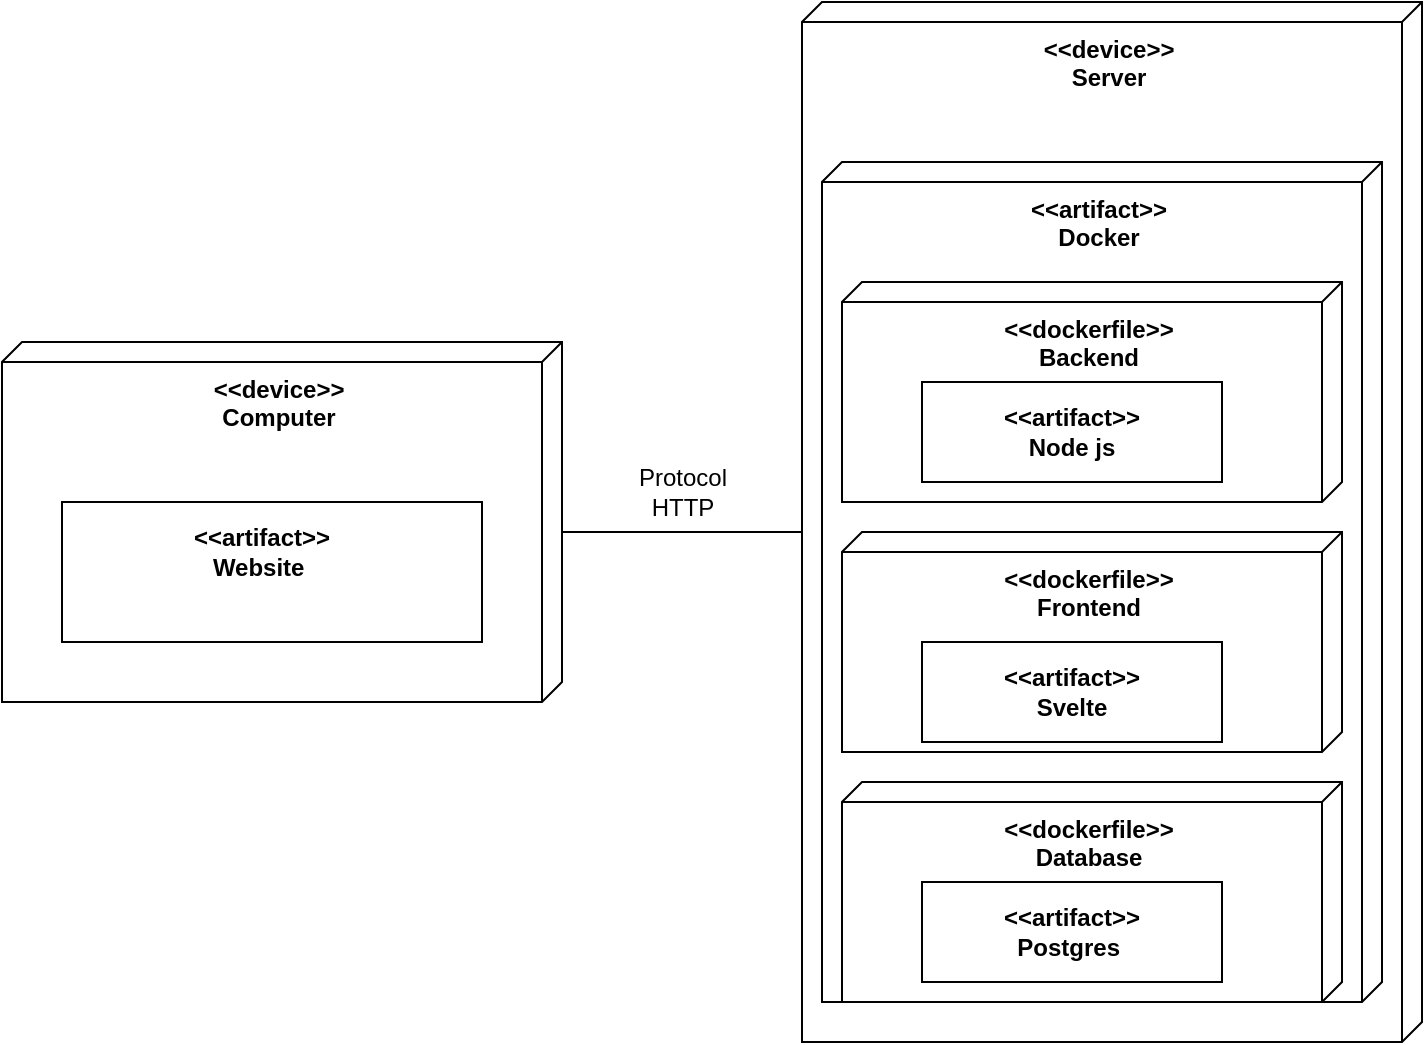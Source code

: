 <mxfile version="15.5.4" type="embed"><diagram id="LvUMi53tBqGRx74gqG9v" name="Page-1"><mxGraphModel dx="600" dy="1526" grid="1" gridSize="10" guides="1" tooltips="1" connect="1" arrows="1" fold="1" page="1" pageScale="1" pageWidth="850" pageHeight="1100" math="0" shadow="0"><root><mxCell id="0"/><mxCell id="1" parent="0"/><mxCell id="2" value="&lt;span style=&quot;font-weight: 700&quot;&gt;&amp;lt;&amp;lt;device&amp;gt;&amp;gt;&lt;/span&gt;&lt;br style=&quot;font-weight: 700&quot;&gt;&lt;b&gt;Server&lt;/b&gt;" style="verticalAlign=top;align=center;shape=cube;size=10;direction=south;fontStyle=0;html=1;boundedLbl=1;spacingLeft=5;" vertex="1" parent="1"><mxGeometry x="440" y="-140" width="310" height="520" as="geometry"/></mxCell><mxCell id="3" value="&lt;span style=&quot;font-weight: 700&quot;&gt;&amp;lt;&amp;lt;artifact&amp;gt;&amp;gt;&lt;/span&gt;&lt;br style=&quot;font-weight: 700&quot;&gt;&lt;span style=&quot;font-weight: 700&quot;&gt;Docker&lt;/span&gt;" style="verticalAlign=top;align=center;shape=cube;size=10;direction=south;html=1;boundedLbl=1;spacingLeft=5;" vertex="1" parent="2"><mxGeometry width="280" height="420" relative="1" as="geometry"><mxPoint x="10" y="80" as="offset"/></mxGeometry></mxCell><mxCell id="4" value="&lt;span style=&quot;font-weight: 700&quot;&gt;&amp;lt;&amp;lt;dockerfile&amp;gt;&amp;gt;&lt;/span&gt;&lt;br style=&quot;font-weight: 700&quot;&gt;&lt;b&gt;Frontend&lt;/b&gt;" style="verticalAlign=top;align=center;shape=cube;size=10;direction=south;html=1;boundedLbl=1;spacingLeft=5;" vertex="1" parent="2"><mxGeometry x="20" y="265" width="250" height="110" as="geometry"/></mxCell><mxCell id="5" value="&lt;span style=&quot;font-weight: 700&quot;&gt;&amp;lt;&amp;lt;dockerfile&amp;gt;&amp;gt;&lt;/span&gt;&lt;br style=&quot;font-weight: 700&quot;&gt;&lt;b&gt;Database&lt;/b&gt;" style="verticalAlign=top;align=center;shape=cube;size=10;direction=south;html=1;boundedLbl=1;spacingLeft=5;" vertex="1" parent="2"><mxGeometry x="20" y="390" width="250" height="110" as="geometry"/></mxCell><mxCell id="6" value="" style="rounded=0;whiteSpace=wrap;html=1;" vertex="1" parent="2"><mxGeometry x="60" y="320" width="150" height="50" as="geometry"/></mxCell><mxCell id="7" value="&amp;lt;&amp;lt;artifact&amp;gt;&amp;gt;&lt;br&gt;Svelte" style="text;html=1;strokeColor=none;fillColor=none;align=center;verticalAlign=middle;whiteSpace=wrap;rounded=0;fontStyle=1" vertex="1" parent="2"><mxGeometry x="105" y="330" width="60" height="30" as="geometry"/></mxCell><mxCell id="8" value="" style="rounded=0;whiteSpace=wrap;html=1;" vertex="1" parent="2"><mxGeometry x="60" y="440" width="150" height="50" as="geometry"/></mxCell><mxCell id="9" value="&amp;lt;&amp;lt;artifact&amp;gt;&amp;gt;&lt;br&gt;Postgres&amp;nbsp;" style="text;html=1;strokeColor=none;fillColor=none;align=center;verticalAlign=middle;whiteSpace=wrap;rounded=0;fontStyle=1" vertex="1" parent="2"><mxGeometry x="105" y="450" width="60" height="30" as="geometry"/></mxCell><mxCell id="10" value="&lt;span style=&quot;font-weight: 700&quot;&gt;&amp;lt;&amp;lt;dockerfile&amp;gt;&amp;gt;&lt;/span&gt;&lt;br style=&quot;font-weight: 700&quot;&gt;&lt;b&gt;Backend&lt;/b&gt;" style="verticalAlign=top;align=center;shape=cube;size=10;direction=south;html=1;boundedLbl=1;spacingLeft=5;" vertex="1" parent="1"><mxGeometry x="460" width="250" height="110" as="geometry"/></mxCell><mxCell id="11" value="&lt;span style=&quot;font-weight: 700&quot;&gt;&amp;lt;&amp;lt;device&amp;gt;&amp;gt;&lt;/span&gt;&lt;br style=&quot;font-weight: 700&quot;&gt;&lt;b&gt;Computer&lt;/b&gt;" style="verticalAlign=top;align=center;shape=cube;size=10;direction=south;fontStyle=0;html=1;boundedLbl=1;spacingLeft=5;" vertex="1" parent="1"><mxGeometry x="40" y="30" width="280" height="180" as="geometry"/></mxCell><mxCell id="12" value="Protocol&lt;br&gt;HTTP" style="text;html=1;align=center;verticalAlign=middle;resizable=0;points=[];autosize=1;strokeColor=none;fillColor=none;" vertex="1" parent="1"><mxGeometry x="350" y="90" width="60" height="30" as="geometry"/></mxCell><mxCell id="13" value="" style="endArrow=none;html=1;rounded=0;exitX=0;exitY=0;exitDx=95;exitDy=0;exitPerimeter=0;entryX=0;entryY=0;entryDx=265;entryDy=310;entryPerimeter=0;" edge="1" parent="1" source="11" target="2"><mxGeometry width="50" height="50" relative="1" as="geometry"><mxPoint x="680" y="140" as="sourcePoint"/><mxPoint x="730" y="90" as="targetPoint"/></mxGeometry></mxCell><mxCell id="14" value="" style="rounded=0;whiteSpace=wrap;html=1;" vertex="1" parent="1"><mxGeometry x="70" y="110" width="210" height="70" as="geometry"/></mxCell><mxCell id="15" value="&amp;lt;&amp;lt;artifact&amp;gt;&amp;gt;&lt;br&gt;Website&amp;nbsp;" style="text;html=1;strokeColor=none;fillColor=none;align=center;verticalAlign=middle;whiteSpace=wrap;rounded=0;fontStyle=1" vertex="1" parent="1"><mxGeometry x="140" y="120" width="60" height="30" as="geometry"/></mxCell><mxCell id="16" value="" style="rounded=0;whiteSpace=wrap;html=1;" vertex="1" parent="1"><mxGeometry x="500" y="50" width="150" height="50" as="geometry"/></mxCell><mxCell id="17" value="&amp;lt;&amp;lt;artifact&amp;gt;&amp;gt;&lt;br&gt;Node js" style="text;html=1;strokeColor=none;fillColor=none;align=center;verticalAlign=middle;whiteSpace=wrap;rounded=0;fontStyle=1" vertex="1" parent="1"><mxGeometry x="545" y="60" width="60" height="30" as="geometry"/></mxCell></root></mxGraphModel></diagram></mxfile>